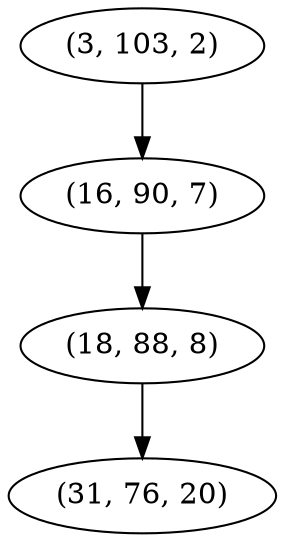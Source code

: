 digraph tree {
    "(3, 103, 2)";
    "(16, 90, 7)";
    "(18, 88, 8)";
    "(31, 76, 20)";
    "(3, 103, 2)" -> "(16, 90, 7)";
    "(16, 90, 7)" -> "(18, 88, 8)";
    "(18, 88, 8)" -> "(31, 76, 20)";
}

